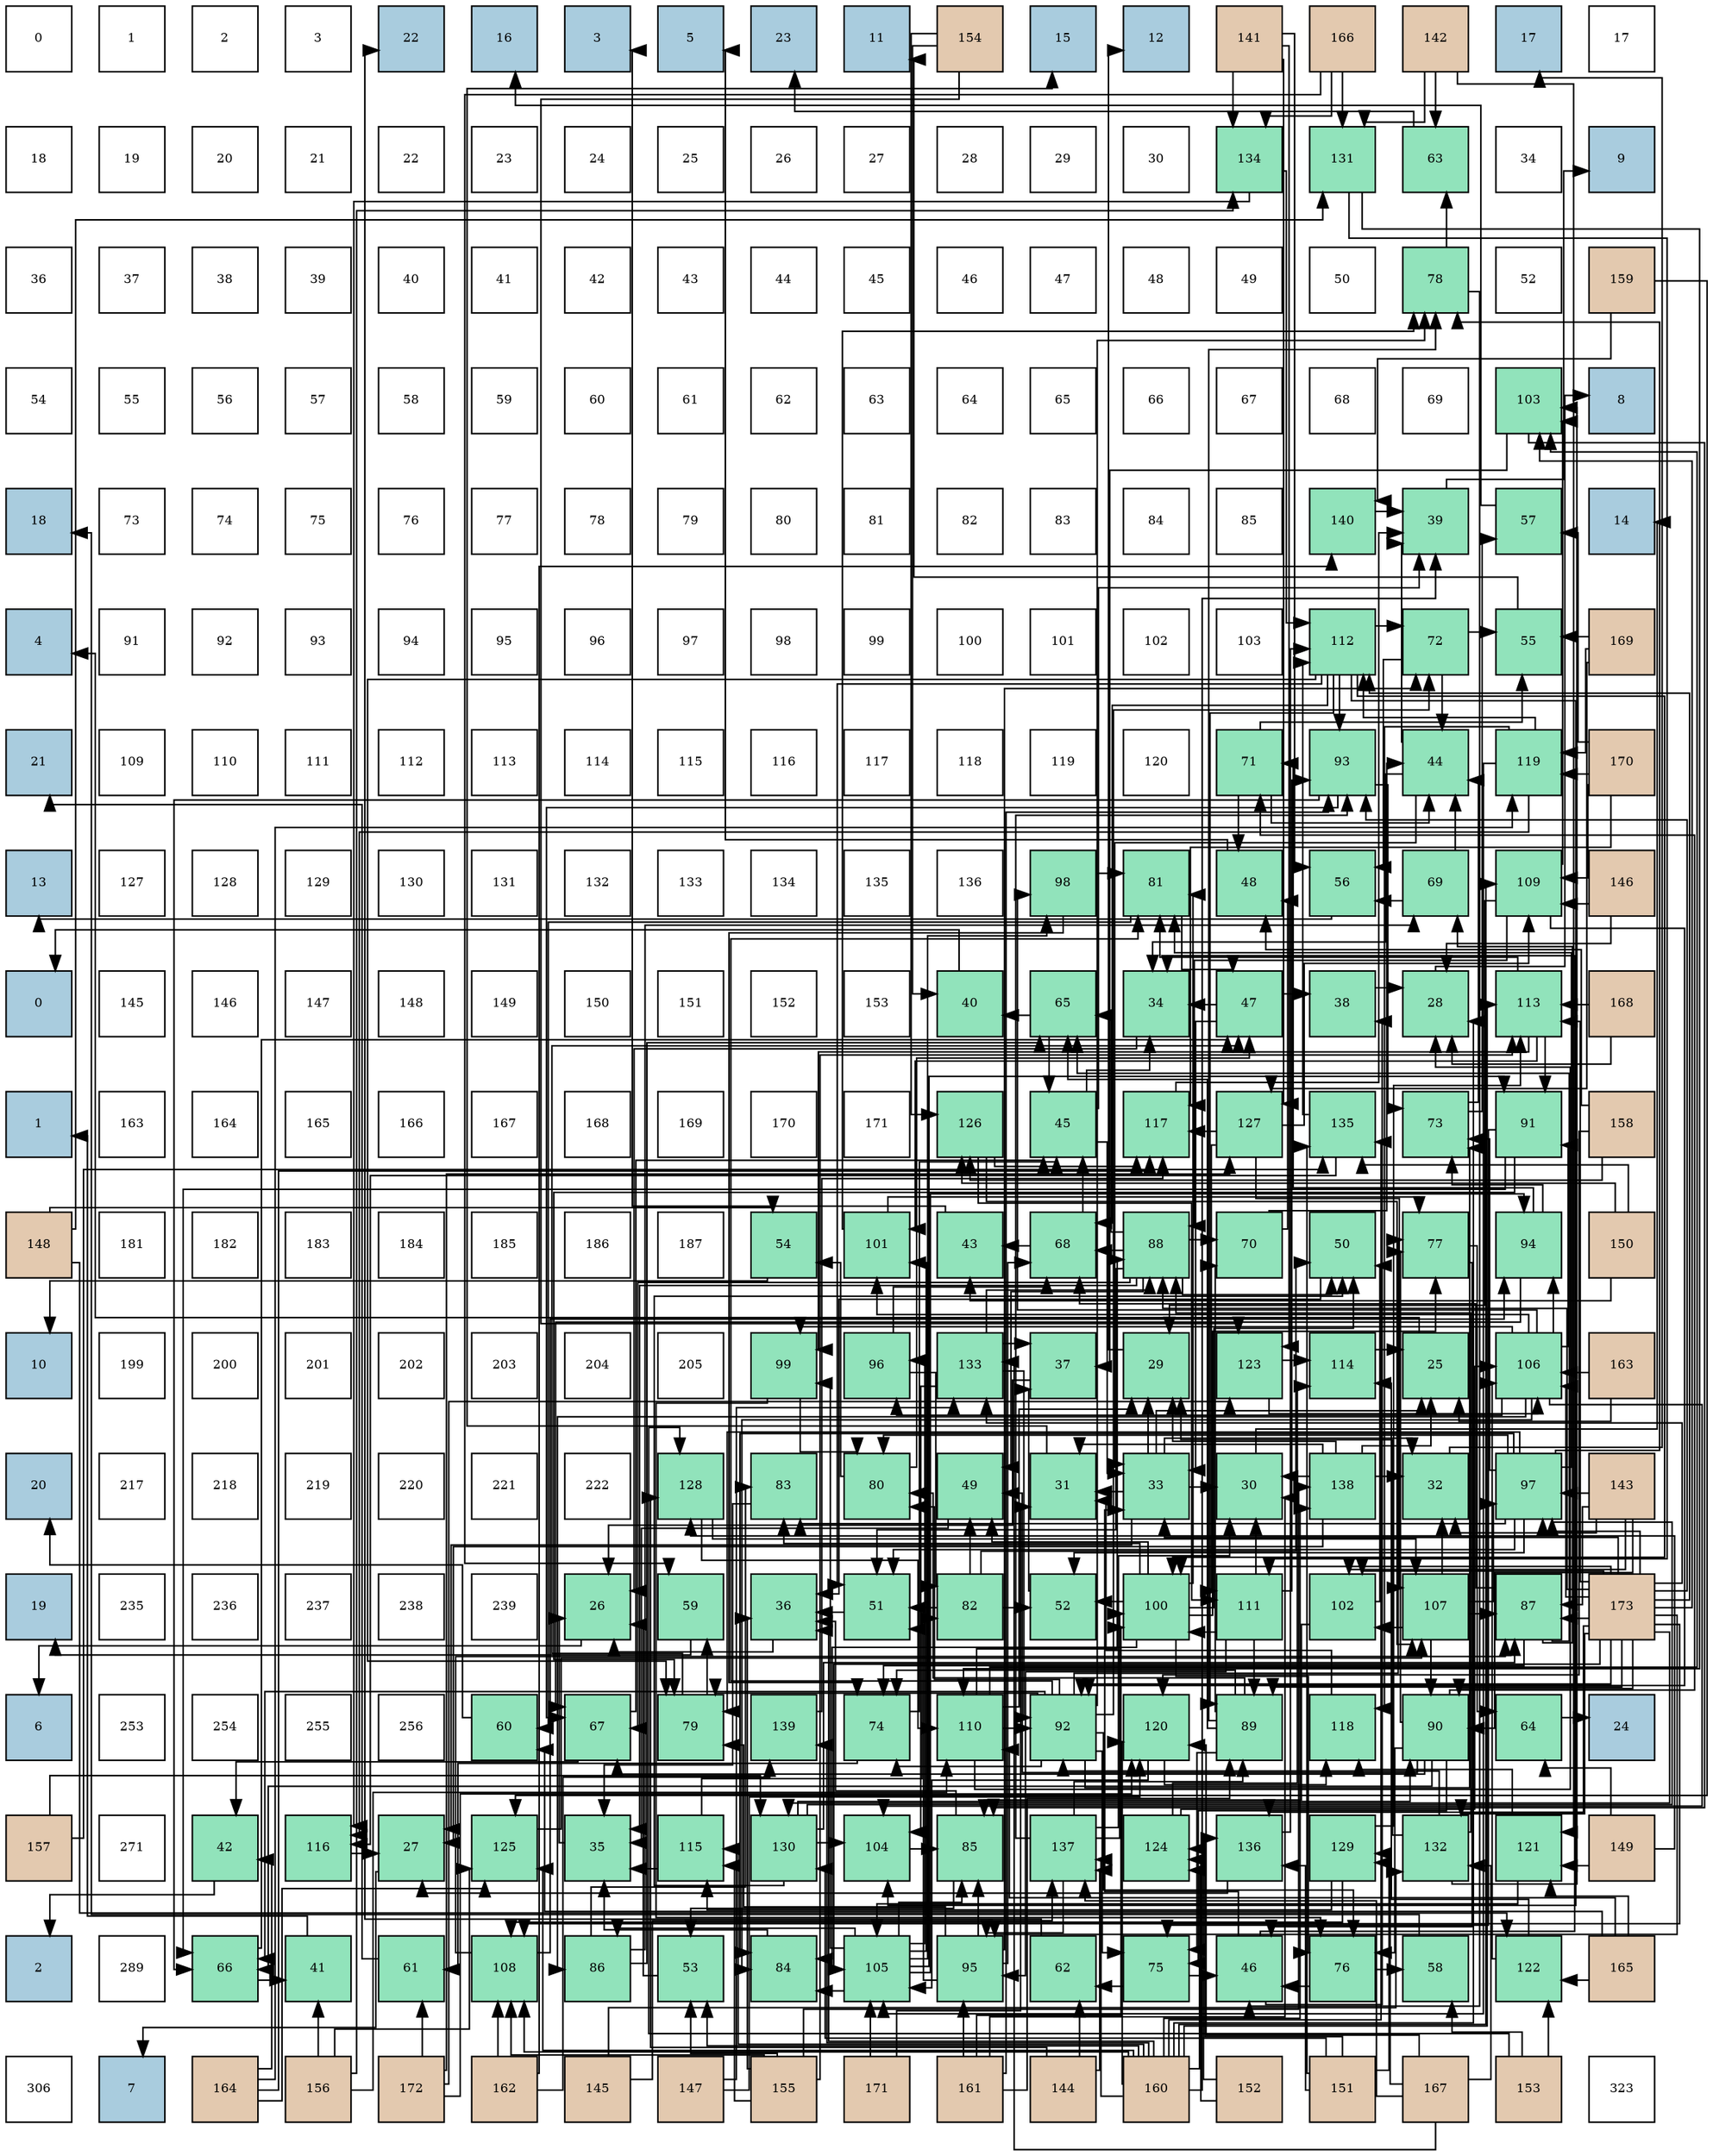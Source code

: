 digraph layout{
 rankdir=TB;
 splines=ortho;
 node [style=filled shape=square fixedsize=true width=0.6];
0[label="0", fontsize=8, fillcolor="#ffffff"];
1[label="1", fontsize=8, fillcolor="#ffffff"];
2[label="2", fontsize=8, fillcolor="#ffffff"];
3[label="3", fontsize=8, fillcolor="#ffffff"];
4[label="22", fontsize=8, fillcolor="#a9ccde"];
5[label="16", fontsize=8, fillcolor="#a9ccde"];
6[label="3", fontsize=8, fillcolor="#a9ccde"];
7[label="5", fontsize=8, fillcolor="#a9ccde"];
8[label="23", fontsize=8, fillcolor="#a9ccde"];
9[label="11", fontsize=8, fillcolor="#a9ccde"];
10[label="154", fontsize=8, fillcolor="#e3c9af"];
11[label="15", fontsize=8, fillcolor="#a9ccde"];
12[label="12", fontsize=8, fillcolor="#a9ccde"];
13[label="141", fontsize=8, fillcolor="#e3c9af"];
14[label="166", fontsize=8, fillcolor="#e3c9af"];
15[label="142", fontsize=8, fillcolor="#e3c9af"];
16[label="17", fontsize=8, fillcolor="#a9ccde"];
17[label="17", fontsize=8, fillcolor="#ffffff"];
18[label="18", fontsize=8, fillcolor="#ffffff"];
19[label="19", fontsize=8, fillcolor="#ffffff"];
20[label="20", fontsize=8, fillcolor="#ffffff"];
21[label="21", fontsize=8, fillcolor="#ffffff"];
22[label="22", fontsize=8, fillcolor="#ffffff"];
23[label="23", fontsize=8, fillcolor="#ffffff"];
24[label="24", fontsize=8, fillcolor="#ffffff"];
25[label="25", fontsize=8, fillcolor="#ffffff"];
26[label="26", fontsize=8, fillcolor="#ffffff"];
27[label="27", fontsize=8, fillcolor="#ffffff"];
28[label="28", fontsize=8, fillcolor="#ffffff"];
29[label="29", fontsize=8, fillcolor="#ffffff"];
30[label="30", fontsize=8, fillcolor="#ffffff"];
31[label="134", fontsize=8, fillcolor="#91e3bb"];
32[label="131", fontsize=8, fillcolor="#91e3bb"];
33[label="63", fontsize=8, fillcolor="#91e3bb"];
34[label="34", fontsize=8, fillcolor="#ffffff"];
35[label="9", fontsize=8, fillcolor="#a9ccde"];
36[label="36", fontsize=8, fillcolor="#ffffff"];
37[label="37", fontsize=8, fillcolor="#ffffff"];
38[label="38", fontsize=8, fillcolor="#ffffff"];
39[label="39", fontsize=8, fillcolor="#ffffff"];
40[label="40", fontsize=8, fillcolor="#ffffff"];
41[label="41", fontsize=8, fillcolor="#ffffff"];
42[label="42", fontsize=8, fillcolor="#ffffff"];
43[label="43", fontsize=8, fillcolor="#ffffff"];
44[label="44", fontsize=8, fillcolor="#ffffff"];
45[label="45", fontsize=8, fillcolor="#ffffff"];
46[label="46", fontsize=8, fillcolor="#ffffff"];
47[label="47", fontsize=8, fillcolor="#ffffff"];
48[label="48", fontsize=8, fillcolor="#ffffff"];
49[label="49", fontsize=8, fillcolor="#ffffff"];
50[label="50", fontsize=8, fillcolor="#ffffff"];
51[label="78", fontsize=8, fillcolor="#91e3bb"];
52[label="52", fontsize=8, fillcolor="#ffffff"];
53[label="159", fontsize=8, fillcolor="#e3c9af"];
54[label="54", fontsize=8, fillcolor="#ffffff"];
55[label="55", fontsize=8, fillcolor="#ffffff"];
56[label="56", fontsize=8, fillcolor="#ffffff"];
57[label="57", fontsize=8, fillcolor="#ffffff"];
58[label="58", fontsize=8, fillcolor="#ffffff"];
59[label="59", fontsize=8, fillcolor="#ffffff"];
60[label="60", fontsize=8, fillcolor="#ffffff"];
61[label="61", fontsize=8, fillcolor="#ffffff"];
62[label="62", fontsize=8, fillcolor="#ffffff"];
63[label="63", fontsize=8, fillcolor="#ffffff"];
64[label="64", fontsize=8, fillcolor="#ffffff"];
65[label="65", fontsize=8, fillcolor="#ffffff"];
66[label="66", fontsize=8, fillcolor="#ffffff"];
67[label="67", fontsize=8, fillcolor="#ffffff"];
68[label="68", fontsize=8, fillcolor="#ffffff"];
69[label="69", fontsize=8, fillcolor="#ffffff"];
70[label="103", fontsize=8, fillcolor="#91e3bb"];
71[label="8", fontsize=8, fillcolor="#a9ccde"];
72[label="18", fontsize=8, fillcolor="#a9ccde"];
73[label="73", fontsize=8, fillcolor="#ffffff"];
74[label="74", fontsize=8, fillcolor="#ffffff"];
75[label="75", fontsize=8, fillcolor="#ffffff"];
76[label="76", fontsize=8, fillcolor="#ffffff"];
77[label="77", fontsize=8, fillcolor="#ffffff"];
78[label="78", fontsize=8, fillcolor="#ffffff"];
79[label="79", fontsize=8, fillcolor="#ffffff"];
80[label="80", fontsize=8, fillcolor="#ffffff"];
81[label="81", fontsize=8, fillcolor="#ffffff"];
82[label="82", fontsize=8, fillcolor="#ffffff"];
83[label="83", fontsize=8, fillcolor="#ffffff"];
84[label="84", fontsize=8, fillcolor="#ffffff"];
85[label="85", fontsize=8, fillcolor="#ffffff"];
86[label="140", fontsize=8, fillcolor="#91e3bb"];
87[label="39", fontsize=8, fillcolor="#91e3bb"];
88[label="57", fontsize=8, fillcolor="#91e3bb"];
89[label="14", fontsize=8, fillcolor="#a9ccde"];
90[label="4", fontsize=8, fillcolor="#a9ccde"];
91[label="91", fontsize=8, fillcolor="#ffffff"];
92[label="92", fontsize=8, fillcolor="#ffffff"];
93[label="93", fontsize=8, fillcolor="#ffffff"];
94[label="94", fontsize=8, fillcolor="#ffffff"];
95[label="95", fontsize=8, fillcolor="#ffffff"];
96[label="96", fontsize=8, fillcolor="#ffffff"];
97[label="97", fontsize=8, fillcolor="#ffffff"];
98[label="98", fontsize=8, fillcolor="#ffffff"];
99[label="99", fontsize=8, fillcolor="#ffffff"];
100[label="100", fontsize=8, fillcolor="#ffffff"];
101[label="101", fontsize=8, fillcolor="#ffffff"];
102[label="102", fontsize=8, fillcolor="#ffffff"];
103[label="103", fontsize=8, fillcolor="#ffffff"];
104[label="112", fontsize=8, fillcolor="#91e3bb"];
105[label="72", fontsize=8, fillcolor="#91e3bb"];
106[label="55", fontsize=8, fillcolor="#91e3bb"];
107[label="169", fontsize=8, fillcolor="#e3c9af"];
108[label="21", fontsize=8, fillcolor="#a9ccde"];
109[label="109", fontsize=8, fillcolor="#ffffff"];
110[label="110", fontsize=8, fillcolor="#ffffff"];
111[label="111", fontsize=8, fillcolor="#ffffff"];
112[label="112", fontsize=8, fillcolor="#ffffff"];
113[label="113", fontsize=8, fillcolor="#ffffff"];
114[label="114", fontsize=8, fillcolor="#ffffff"];
115[label="115", fontsize=8, fillcolor="#ffffff"];
116[label="116", fontsize=8, fillcolor="#ffffff"];
117[label="117", fontsize=8, fillcolor="#ffffff"];
118[label="118", fontsize=8, fillcolor="#ffffff"];
119[label="119", fontsize=8, fillcolor="#ffffff"];
120[label="120", fontsize=8, fillcolor="#ffffff"];
121[label="71", fontsize=8, fillcolor="#91e3bb"];
122[label="93", fontsize=8, fillcolor="#91e3bb"];
123[label="44", fontsize=8, fillcolor="#91e3bb"];
124[label="119", fontsize=8, fillcolor="#91e3bb"];
125[label="170", fontsize=8, fillcolor="#e3c9af"];
126[label="13", fontsize=8, fillcolor="#a9ccde"];
127[label="127", fontsize=8, fillcolor="#ffffff"];
128[label="128", fontsize=8, fillcolor="#ffffff"];
129[label="129", fontsize=8, fillcolor="#ffffff"];
130[label="130", fontsize=8, fillcolor="#ffffff"];
131[label="131", fontsize=8, fillcolor="#ffffff"];
132[label="132", fontsize=8, fillcolor="#ffffff"];
133[label="133", fontsize=8, fillcolor="#ffffff"];
134[label="134", fontsize=8, fillcolor="#ffffff"];
135[label="135", fontsize=8, fillcolor="#ffffff"];
136[label="136", fontsize=8, fillcolor="#ffffff"];
137[label="98", fontsize=8, fillcolor="#91e3bb"];
138[label="81", fontsize=8, fillcolor="#91e3bb"];
139[label="48", fontsize=8, fillcolor="#91e3bb"];
140[label="56", fontsize=8, fillcolor="#91e3bb"];
141[label="69", fontsize=8, fillcolor="#91e3bb"];
142[label="109", fontsize=8, fillcolor="#91e3bb"];
143[label="146", fontsize=8, fillcolor="#e3c9af"];
144[label="0", fontsize=8, fillcolor="#a9ccde"];
145[label="145", fontsize=8, fillcolor="#ffffff"];
146[label="146", fontsize=8, fillcolor="#ffffff"];
147[label="147", fontsize=8, fillcolor="#ffffff"];
148[label="148", fontsize=8, fillcolor="#ffffff"];
149[label="149", fontsize=8, fillcolor="#ffffff"];
150[label="150", fontsize=8, fillcolor="#ffffff"];
151[label="151", fontsize=8, fillcolor="#ffffff"];
152[label="152", fontsize=8, fillcolor="#ffffff"];
153[label="153", fontsize=8, fillcolor="#ffffff"];
154[label="40", fontsize=8, fillcolor="#91e3bb"];
155[label="65", fontsize=8, fillcolor="#91e3bb"];
156[label="34", fontsize=8, fillcolor="#91e3bb"];
157[label="47", fontsize=8, fillcolor="#91e3bb"];
158[label="38", fontsize=8, fillcolor="#91e3bb"];
159[label="28", fontsize=8, fillcolor="#91e3bb"];
160[label="113", fontsize=8, fillcolor="#91e3bb"];
161[label="168", fontsize=8, fillcolor="#e3c9af"];
162[label="1", fontsize=8, fillcolor="#a9ccde"];
163[label="163", fontsize=8, fillcolor="#ffffff"];
164[label="164", fontsize=8, fillcolor="#ffffff"];
165[label="165", fontsize=8, fillcolor="#ffffff"];
166[label="166", fontsize=8, fillcolor="#ffffff"];
167[label="167", fontsize=8, fillcolor="#ffffff"];
168[label="168", fontsize=8, fillcolor="#ffffff"];
169[label="169", fontsize=8, fillcolor="#ffffff"];
170[label="170", fontsize=8, fillcolor="#ffffff"];
171[label="171", fontsize=8, fillcolor="#ffffff"];
172[label="126", fontsize=8, fillcolor="#91e3bb"];
173[label="45", fontsize=8, fillcolor="#91e3bb"];
174[label="117", fontsize=8, fillcolor="#91e3bb"];
175[label="127", fontsize=8, fillcolor="#91e3bb"];
176[label="135", fontsize=8, fillcolor="#91e3bb"];
177[label="73", fontsize=8, fillcolor="#91e3bb"];
178[label="91", fontsize=8, fillcolor="#91e3bb"];
179[label="158", fontsize=8, fillcolor="#e3c9af"];
180[label="148", fontsize=8, fillcolor="#e3c9af"];
181[label="181", fontsize=8, fillcolor="#ffffff"];
182[label="182", fontsize=8, fillcolor="#ffffff"];
183[label="183", fontsize=8, fillcolor="#ffffff"];
184[label="184", fontsize=8, fillcolor="#ffffff"];
185[label="185", fontsize=8, fillcolor="#ffffff"];
186[label="186", fontsize=8, fillcolor="#ffffff"];
187[label="187", fontsize=8, fillcolor="#ffffff"];
188[label="54", fontsize=8, fillcolor="#91e3bb"];
189[label="101", fontsize=8, fillcolor="#91e3bb"];
190[label="43", fontsize=8, fillcolor="#91e3bb"];
191[label="68", fontsize=8, fillcolor="#91e3bb"];
192[label="88", fontsize=8, fillcolor="#91e3bb"];
193[label="70", fontsize=8, fillcolor="#91e3bb"];
194[label="50", fontsize=8, fillcolor="#91e3bb"];
195[label="77", fontsize=8, fillcolor="#91e3bb"];
196[label="94", fontsize=8, fillcolor="#91e3bb"];
197[label="150", fontsize=8, fillcolor="#e3c9af"];
198[label="10", fontsize=8, fillcolor="#a9ccde"];
199[label="199", fontsize=8, fillcolor="#ffffff"];
200[label="200", fontsize=8, fillcolor="#ffffff"];
201[label="201", fontsize=8, fillcolor="#ffffff"];
202[label="202", fontsize=8, fillcolor="#ffffff"];
203[label="203", fontsize=8, fillcolor="#ffffff"];
204[label="204", fontsize=8, fillcolor="#ffffff"];
205[label="205", fontsize=8, fillcolor="#ffffff"];
206[label="99", fontsize=8, fillcolor="#91e3bb"];
207[label="96", fontsize=8, fillcolor="#91e3bb"];
208[label="133", fontsize=8, fillcolor="#91e3bb"];
209[label="37", fontsize=8, fillcolor="#91e3bb"];
210[label="29", fontsize=8, fillcolor="#91e3bb"];
211[label="123", fontsize=8, fillcolor="#91e3bb"];
212[label="114", fontsize=8, fillcolor="#91e3bb"];
213[label="25", fontsize=8, fillcolor="#91e3bb"];
214[label="106", fontsize=8, fillcolor="#91e3bb"];
215[label="163", fontsize=8, fillcolor="#e3c9af"];
216[label="20", fontsize=8, fillcolor="#a9ccde"];
217[label="217", fontsize=8, fillcolor="#ffffff"];
218[label="218", fontsize=8, fillcolor="#ffffff"];
219[label="219", fontsize=8, fillcolor="#ffffff"];
220[label="220", fontsize=8, fillcolor="#ffffff"];
221[label="221", fontsize=8, fillcolor="#ffffff"];
222[label="222", fontsize=8, fillcolor="#ffffff"];
223[label="128", fontsize=8, fillcolor="#91e3bb"];
224[label="83", fontsize=8, fillcolor="#91e3bb"];
225[label="80", fontsize=8, fillcolor="#91e3bb"];
226[label="49", fontsize=8, fillcolor="#91e3bb"];
227[label="31", fontsize=8, fillcolor="#91e3bb"];
228[label="33", fontsize=8, fillcolor="#91e3bb"];
229[label="30", fontsize=8, fillcolor="#91e3bb"];
230[label="138", fontsize=8, fillcolor="#91e3bb"];
231[label="32", fontsize=8, fillcolor="#91e3bb"];
232[label="97", fontsize=8, fillcolor="#91e3bb"];
233[label="143", fontsize=8, fillcolor="#e3c9af"];
234[label="19", fontsize=8, fillcolor="#a9ccde"];
235[label="235", fontsize=8, fillcolor="#ffffff"];
236[label="236", fontsize=8, fillcolor="#ffffff"];
237[label="237", fontsize=8, fillcolor="#ffffff"];
238[label="238", fontsize=8, fillcolor="#ffffff"];
239[label="239", fontsize=8, fillcolor="#ffffff"];
240[label="26", fontsize=8, fillcolor="#91e3bb"];
241[label="59", fontsize=8, fillcolor="#91e3bb"];
242[label="36", fontsize=8, fillcolor="#91e3bb"];
243[label="51", fontsize=8, fillcolor="#91e3bb"];
244[label="82", fontsize=8, fillcolor="#91e3bb"];
245[label="52", fontsize=8, fillcolor="#91e3bb"];
246[label="100", fontsize=8, fillcolor="#91e3bb"];
247[label="111", fontsize=8, fillcolor="#91e3bb"];
248[label="102", fontsize=8, fillcolor="#91e3bb"];
249[label="107", fontsize=8, fillcolor="#91e3bb"];
250[label="87", fontsize=8, fillcolor="#91e3bb"];
251[label="173", fontsize=8, fillcolor="#e3c9af"];
252[label="6", fontsize=8, fillcolor="#a9ccde"];
253[label="253", fontsize=8, fillcolor="#ffffff"];
254[label="254", fontsize=8, fillcolor="#ffffff"];
255[label="255", fontsize=8, fillcolor="#ffffff"];
256[label="256", fontsize=8, fillcolor="#ffffff"];
257[label="60", fontsize=8, fillcolor="#91e3bb"];
258[label="67", fontsize=8, fillcolor="#91e3bb"];
259[label="79", fontsize=8, fillcolor="#91e3bb"];
260[label="139", fontsize=8, fillcolor="#91e3bb"];
261[label="74", fontsize=8, fillcolor="#91e3bb"];
262[label="110", fontsize=8, fillcolor="#91e3bb"];
263[label="92", fontsize=8, fillcolor="#91e3bb"];
264[label="120", fontsize=8, fillcolor="#91e3bb"];
265[label="89", fontsize=8, fillcolor="#91e3bb"];
266[label="118", fontsize=8, fillcolor="#91e3bb"];
267[label="90", fontsize=8, fillcolor="#91e3bb"];
268[label="64", fontsize=8, fillcolor="#91e3bb"];
269[label="24", fontsize=8, fillcolor="#a9ccde"];
270[label="157", fontsize=8, fillcolor="#e3c9af"];
271[label="271", fontsize=8, fillcolor="#ffffff"];
272[label="42", fontsize=8, fillcolor="#91e3bb"];
273[label="116", fontsize=8, fillcolor="#91e3bb"];
274[label="27", fontsize=8, fillcolor="#91e3bb"];
275[label="125", fontsize=8, fillcolor="#91e3bb"];
276[label="35", fontsize=8, fillcolor="#91e3bb"];
277[label="115", fontsize=8, fillcolor="#91e3bb"];
278[label="130", fontsize=8, fillcolor="#91e3bb"];
279[label="104", fontsize=8, fillcolor="#91e3bb"];
280[label="85", fontsize=8, fillcolor="#91e3bb"];
281[label="137", fontsize=8, fillcolor="#91e3bb"];
282[label="124", fontsize=8, fillcolor="#91e3bb"];
283[label="136", fontsize=8, fillcolor="#91e3bb"];
284[label="129", fontsize=8, fillcolor="#91e3bb"];
285[label="132", fontsize=8, fillcolor="#91e3bb"];
286[label="121", fontsize=8, fillcolor="#91e3bb"];
287[label="149", fontsize=8, fillcolor="#e3c9af"];
288[label="2", fontsize=8, fillcolor="#a9ccde"];
289[label="289", fontsize=8, fillcolor="#ffffff"];
290[label="66", fontsize=8, fillcolor="#91e3bb"];
291[label="41", fontsize=8, fillcolor="#91e3bb"];
292[label="61", fontsize=8, fillcolor="#91e3bb"];
293[label="108", fontsize=8, fillcolor="#91e3bb"];
294[label="86", fontsize=8, fillcolor="#91e3bb"];
295[label="53", fontsize=8, fillcolor="#91e3bb"];
296[label="84", fontsize=8, fillcolor="#91e3bb"];
297[label="105", fontsize=8, fillcolor="#91e3bb"];
298[label="95", fontsize=8, fillcolor="#91e3bb"];
299[label="62", fontsize=8, fillcolor="#91e3bb"];
300[label="75", fontsize=8, fillcolor="#91e3bb"];
301[label="46", fontsize=8, fillcolor="#91e3bb"];
302[label="76", fontsize=8, fillcolor="#91e3bb"];
303[label="58", fontsize=8, fillcolor="#91e3bb"];
304[label="122", fontsize=8, fillcolor="#91e3bb"];
305[label="165", fontsize=8, fillcolor="#e3c9af"];
306[label="306", fontsize=8, fillcolor="#ffffff"];
307[label="7", fontsize=8, fillcolor="#a9ccde"];
308[label="164", fontsize=8, fillcolor="#e3c9af"];
309[label="156", fontsize=8, fillcolor="#e3c9af"];
310[label="172", fontsize=8, fillcolor="#e3c9af"];
311[label="162", fontsize=8, fillcolor="#e3c9af"];
312[label="145", fontsize=8, fillcolor="#e3c9af"];
313[label="147", fontsize=8, fillcolor="#e3c9af"];
314[label="155", fontsize=8, fillcolor="#e3c9af"];
315[label="171", fontsize=8, fillcolor="#e3c9af"];
316[label="161", fontsize=8, fillcolor="#e3c9af"];
317[label="144", fontsize=8, fillcolor="#e3c9af"];
318[label="160", fontsize=8, fillcolor="#e3c9af"];
319[label="152", fontsize=8, fillcolor="#e3c9af"];
320[label="151", fontsize=8, fillcolor="#e3c9af"];
321[label="167", fontsize=8, fillcolor="#e3c9af"];
322[label="153", fontsize=8, fillcolor="#e3c9af"];
323[label="323", fontsize=8, fillcolor="#ffffff"];
edge [constraint=false, style=vis];213 -> 90;
240 -> 252;
274 -> 307;
159 -> 71;
210 -> 12;
229 -> 89;
227 -> 11;
231 -> 16;
228 -> 213;
228 -> 274;
228 -> 210;
228 -> 229;
228 -> 227;
228 -> 231;
156 -> 240;
276 -> 240;
242 -> 240;
209 -> 240;
158 -> 159;
87 -> 35;
154 -> 144;
291 -> 162;
272 -> 288;
190 -> 6;
123 -> 228;
123 -> 156;
123 -> 87;
173 -> 228;
173 -> 156;
173 -> 87;
301 -> 228;
301 -> 156;
301 -> 158;
157 -> 228;
157 -> 156;
157 -> 158;
139 -> 7;
226 -> 276;
194 -> 242;
243 -> 242;
245 -> 209;
295 -> 240;
188 -> 198;
106 -> 9;
140 -> 126;
88 -> 5;
303 -> 72;
241 -> 234;
257 -> 216;
292 -> 108;
299 -> 4;
33 -> 8;
268 -> 269;
155 -> 154;
155 -> 173;
290 -> 291;
290 -> 157;
258 -> 272;
258 -> 173;
191 -> 190;
191 -> 173;
141 -> 123;
141 -> 140;
193 -> 123;
193 -> 139;
121 -> 123;
121 -> 139;
121 -> 106;
105 -> 123;
105 -> 106;
105 -> 140;
177 -> 123;
177 -> 88;
261 -> 173;
261 -> 292;
300 -> 301;
300 -> 299;
302 -> 301;
302 -> 303;
195 -> 301;
195 -> 268;
51 -> 301;
51 -> 33;
259 -> 157;
259 -> 241;
225 -> 157;
225 -> 188;
138 -> 157;
138 -> 257;
244 -> 226;
244 -> 194;
244 -> 243;
244 -> 245;
224 -> 276;
296 -> 276;
280 -> 242;
280 -> 295;
294 -> 155;
294 -> 141;
294 -> 224;
250 -> 155;
250 -> 191;
250 -> 141;
250 -> 261;
192 -> 276;
192 -> 226;
192 -> 194;
192 -> 243;
192 -> 155;
192 -> 258;
192 -> 191;
192 -> 193;
265 -> 155;
265 -> 193;
265 -> 261;
265 -> 300;
265 -> 51;
265 -> 225;
267 -> 226;
267 -> 290;
267 -> 258;
267 -> 121;
267 -> 300;
267 -> 302;
267 -> 195;
178 -> 290;
178 -> 300;
178 -> 259;
263 -> 290;
263 -> 105;
263 -> 177;
263 -> 261;
263 -> 300;
263 -> 302;
263 -> 195;
263 -> 51;
263 -> 259;
263 -> 225;
263 -> 138;
122 -> 290;
122 -> 258;
122 -> 177;
196 -> 258;
196 -> 121;
196 -> 177;
298 -> 243;
298 -> 191;
298 -> 105;
298 -> 259;
298 -> 280;
207 -> 191;
207 -> 244;
232 -> 243;
232 -> 245;
232 -> 177;
232 -> 51;
232 -> 259;
232 -> 225;
232 -> 138;
232 -> 224;
232 -> 296;
137 -> 261;
137 -> 138;
206 -> 302;
206 -> 225;
246 -> 226;
246 -> 194;
246 -> 245;
246 -> 302;
246 -> 195;
246 -> 138;
246 -> 224;
246 -> 296;
189 -> 195;
189 -> 51;
248 -> 194;
248 -> 280;
70 -> 209;
70 -> 280;
279 -> 280;
297 -> 296;
297 -> 280;
297 -> 294;
297 -> 178;
297 -> 196;
297 -> 207;
297 -> 137;
297 -> 206;
297 -> 189;
214 -> 296;
214 -> 294;
214 -> 178;
214 -> 196;
214 -> 207;
214 -> 137;
214 -> 206;
214 -> 189;
214 -> 279;
249 -> 231;
249 -> 250;
249 -> 267;
249 -> 232;
249 -> 248;
293 -> 250;
293 -> 196;
142 -> 210;
142 -> 192;
142 -> 263;
142 -> 70;
262 -> 159;
262 -> 210;
262 -> 192;
262 -> 263;
262 -> 70;
247 -> 229;
247 -> 265;
247 -> 122;
247 -> 298;
247 -> 246;
104 -> 243;
104 -> 191;
104 -> 105;
104 -> 259;
104 -> 265;
104 -> 122;
104 -> 246;
104 -> 279;
160 -> 138;
160 -> 178;
160 -> 206;
160 -> 189;
212 -> 213;
277 -> 276;
277 -> 244;
273 -> 274;
174 -> 87;
266 -> 227;
124 -> 297;
124 -> 104;
124 -> 273;
124 -> 266;
264 -> 297;
264 -> 266;
286 -> 297;
286 -> 266;
304 -> 214;
304 -> 212;
211 -> 214;
211 -> 212;
282 -> 214;
282 -> 212;
275 -> 249;
172 -> 249;
172 -> 247;
172 -> 174;
175 -> 249;
175 -> 142;
175 -> 247;
175 -> 174;
223 -> 249;
223 -> 262;
284 -> 293;
284 -> 160;
284 -> 277;
278 -> 194;
278 -> 250;
278 -> 267;
278 -> 232;
278 -> 279;
32 -> 262;
32 -> 247;
285 -> 210;
285 -> 192;
285 -> 263;
285 -> 70;
208 -> 209;
208 -> 192;
208 -> 263;
208 -> 279;
31 -> 104;
31 -> 273;
176 -> 104;
176 -> 273;
283 -> 274;
283 -> 104;
281 -> 229;
281 -> 265;
281 -> 122;
281 -> 298;
281 -> 246;
230 -> 213;
230 -> 274;
230 -> 210;
230 -> 229;
230 -> 227;
230 -> 231;
260 -> 174;
86 -> 87;
13 -> 140;
13 -> 211;
13 -> 175;
13 -> 31;
15 -> 33;
15 -> 286;
15 -> 32;
233 -> 231;
233 -> 250;
233 -> 267;
233 -> 232;
233 -> 248;
317 -> 299;
317 -> 223;
317 -> 281;
312 -> 285;
312 -> 281;
143 -> 159;
143 -> 142;
313 -> 264;
313 -> 208;
180 -> 188;
180 -> 304;
180 -> 32;
287 -> 268;
287 -> 286;
287 -> 223;
197 -> 190;
197 -> 172;
197 -> 176;
320 -> 282;
320 -> 284;
320 -> 278;
320 -> 176;
320 -> 283;
319 -> 282;
319 -> 283;
322 -> 303;
322 -> 304;
322 -> 223;
10 -> 154;
10 -> 211;
10 -> 172;
314 -> 242;
314 -> 295;
314 -> 293;
314 -> 160;
314 -> 277;
314 -> 230;
309 -> 291;
309 -> 262;
309 -> 275;
309 -> 31;
270 -> 278;
270 -> 176;
179 -> 139;
179 -> 264;
179 -> 172;
53 -> 275;
53 -> 86;
318 -> 159;
318 -> 242;
318 -> 87;
318 -> 295;
318 -> 293;
318 -> 142;
318 -> 160;
318 -> 277;
318 -> 264;
318 -> 282;
318 -> 275;
318 -> 176;
318 -> 281;
318 -> 230;
318 -> 260;
316 -> 229;
316 -> 265;
316 -> 122;
316 -> 298;
316 -> 246;
311 -> 293;
311 -> 260;
311 -> 86;
215 -> 213;
215 -> 214;
308 -> 272;
308 -> 174;
308 -> 124;
308 -> 275;
305 -> 257;
305 -> 262;
305 -> 286;
305 -> 304;
14 -> 241;
14 -> 32;
14 -> 31;
321 -> 264;
321 -> 284;
321 -> 285;
321 -> 208;
321 -> 281;
161 -> 159;
161 -> 160;
107 -> 106;
107 -> 124;
107 -> 175;
125 -> 88;
125 -> 142;
125 -> 174;
125 -> 124;
315 -> 227;
315 -> 297;
310 -> 292;
310 -> 264;
310 -> 211;
310 -> 175;
251 -> 228;
251 -> 250;
251 -> 192;
251 -> 265;
251 -> 267;
251 -> 263;
251 -> 122;
251 -> 298;
251 -> 232;
251 -> 246;
251 -> 248;
251 -> 70;
251 -> 297;
251 -> 214;
251 -> 293;
251 -> 104;
251 -> 160;
251 -> 278;
251 -> 285;
251 -> 208;
251 -> 283;
edge [constraint=true, style=invis];
0 -> 18 -> 36 -> 54 -> 72 -> 90 -> 108 -> 126 -> 144 -> 162 -> 180 -> 198 -> 216 -> 234 -> 252 -> 270 -> 288 -> 306;
1 -> 19 -> 37 -> 55 -> 73 -> 91 -> 109 -> 127 -> 145 -> 163 -> 181 -> 199 -> 217 -> 235 -> 253 -> 271 -> 289 -> 307;
2 -> 20 -> 38 -> 56 -> 74 -> 92 -> 110 -> 128 -> 146 -> 164 -> 182 -> 200 -> 218 -> 236 -> 254 -> 272 -> 290 -> 308;
3 -> 21 -> 39 -> 57 -> 75 -> 93 -> 111 -> 129 -> 147 -> 165 -> 183 -> 201 -> 219 -> 237 -> 255 -> 273 -> 291 -> 309;
4 -> 22 -> 40 -> 58 -> 76 -> 94 -> 112 -> 130 -> 148 -> 166 -> 184 -> 202 -> 220 -> 238 -> 256 -> 274 -> 292 -> 310;
5 -> 23 -> 41 -> 59 -> 77 -> 95 -> 113 -> 131 -> 149 -> 167 -> 185 -> 203 -> 221 -> 239 -> 257 -> 275 -> 293 -> 311;
6 -> 24 -> 42 -> 60 -> 78 -> 96 -> 114 -> 132 -> 150 -> 168 -> 186 -> 204 -> 222 -> 240 -> 258 -> 276 -> 294 -> 312;
7 -> 25 -> 43 -> 61 -> 79 -> 97 -> 115 -> 133 -> 151 -> 169 -> 187 -> 205 -> 223 -> 241 -> 259 -> 277 -> 295 -> 313;
8 -> 26 -> 44 -> 62 -> 80 -> 98 -> 116 -> 134 -> 152 -> 170 -> 188 -> 206 -> 224 -> 242 -> 260 -> 278 -> 296 -> 314;
9 -> 27 -> 45 -> 63 -> 81 -> 99 -> 117 -> 135 -> 153 -> 171 -> 189 -> 207 -> 225 -> 243 -> 261 -> 279 -> 297 -> 315;
10 -> 28 -> 46 -> 64 -> 82 -> 100 -> 118 -> 136 -> 154 -> 172 -> 190 -> 208 -> 226 -> 244 -> 262 -> 280 -> 298 -> 316;
11 -> 29 -> 47 -> 65 -> 83 -> 101 -> 119 -> 137 -> 155 -> 173 -> 191 -> 209 -> 227 -> 245 -> 263 -> 281 -> 299 -> 317;
12 -> 30 -> 48 -> 66 -> 84 -> 102 -> 120 -> 138 -> 156 -> 174 -> 192 -> 210 -> 228 -> 246 -> 264 -> 282 -> 300 -> 318;
13 -> 31 -> 49 -> 67 -> 85 -> 103 -> 121 -> 139 -> 157 -> 175 -> 193 -> 211 -> 229 -> 247 -> 265 -> 283 -> 301 -> 319;
14 -> 32 -> 50 -> 68 -> 86 -> 104 -> 122 -> 140 -> 158 -> 176 -> 194 -> 212 -> 230 -> 248 -> 266 -> 284 -> 302 -> 320;
15 -> 33 -> 51 -> 69 -> 87 -> 105 -> 123 -> 141 -> 159 -> 177 -> 195 -> 213 -> 231 -> 249 -> 267 -> 285 -> 303 -> 321;
16 -> 34 -> 52 -> 70 -> 88 -> 106 -> 124 -> 142 -> 160 -> 178 -> 196 -> 214 -> 232 -> 250 -> 268 -> 286 -> 304 -> 322;
17 -> 35 -> 53 -> 71 -> 89 -> 107 -> 125 -> 143 -> 161 -> 179 -> 197 -> 215 -> 233 -> 251 -> 269 -> 287 -> 305 -> 323;
rank = same {0 -> 1 -> 2 -> 3 -> 4 -> 5 -> 6 -> 7 -> 8 -> 9 -> 10 -> 11 -> 12 -> 13 -> 14 -> 15 -> 16 -> 17};
rank = same {18 -> 19 -> 20 -> 21 -> 22 -> 23 -> 24 -> 25 -> 26 -> 27 -> 28 -> 29 -> 30 -> 31 -> 32 -> 33 -> 34 -> 35};
rank = same {36 -> 37 -> 38 -> 39 -> 40 -> 41 -> 42 -> 43 -> 44 -> 45 -> 46 -> 47 -> 48 -> 49 -> 50 -> 51 -> 52 -> 53};
rank = same {54 -> 55 -> 56 -> 57 -> 58 -> 59 -> 60 -> 61 -> 62 -> 63 -> 64 -> 65 -> 66 -> 67 -> 68 -> 69 -> 70 -> 71};
rank = same {72 -> 73 -> 74 -> 75 -> 76 -> 77 -> 78 -> 79 -> 80 -> 81 -> 82 -> 83 -> 84 -> 85 -> 86 -> 87 -> 88 -> 89};
rank = same {90 -> 91 -> 92 -> 93 -> 94 -> 95 -> 96 -> 97 -> 98 -> 99 -> 100 -> 101 -> 102 -> 103 -> 104 -> 105 -> 106 -> 107};
rank = same {108 -> 109 -> 110 -> 111 -> 112 -> 113 -> 114 -> 115 -> 116 -> 117 -> 118 -> 119 -> 120 -> 121 -> 122 -> 123 -> 124 -> 125};
rank = same {126 -> 127 -> 128 -> 129 -> 130 -> 131 -> 132 -> 133 -> 134 -> 135 -> 136 -> 137 -> 138 -> 139 -> 140 -> 141 -> 142 -> 143};
rank = same {144 -> 145 -> 146 -> 147 -> 148 -> 149 -> 150 -> 151 -> 152 -> 153 -> 154 -> 155 -> 156 -> 157 -> 158 -> 159 -> 160 -> 161};
rank = same {162 -> 163 -> 164 -> 165 -> 166 -> 167 -> 168 -> 169 -> 170 -> 171 -> 172 -> 173 -> 174 -> 175 -> 176 -> 177 -> 178 -> 179};
rank = same {180 -> 181 -> 182 -> 183 -> 184 -> 185 -> 186 -> 187 -> 188 -> 189 -> 190 -> 191 -> 192 -> 193 -> 194 -> 195 -> 196 -> 197};
rank = same {198 -> 199 -> 200 -> 201 -> 202 -> 203 -> 204 -> 205 -> 206 -> 207 -> 208 -> 209 -> 210 -> 211 -> 212 -> 213 -> 214 -> 215};
rank = same {216 -> 217 -> 218 -> 219 -> 220 -> 221 -> 222 -> 223 -> 224 -> 225 -> 226 -> 227 -> 228 -> 229 -> 230 -> 231 -> 232 -> 233};
rank = same {234 -> 235 -> 236 -> 237 -> 238 -> 239 -> 240 -> 241 -> 242 -> 243 -> 244 -> 245 -> 246 -> 247 -> 248 -> 249 -> 250 -> 251};
rank = same {252 -> 253 -> 254 -> 255 -> 256 -> 257 -> 258 -> 259 -> 260 -> 261 -> 262 -> 263 -> 264 -> 265 -> 266 -> 267 -> 268 -> 269};
rank = same {270 -> 271 -> 272 -> 273 -> 274 -> 275 -> 276 -> 277 -> 278 -> 279 -> 280 -> 281 -> 282 -> 283 -> 284 -> 285 -> 286 -> 287};
rank = same {288 -> 289 -> 290 -> 291 -> 292 -> 293 -> 294 -> 295 -> 296 -> 297 -> 298 -> 299 -> 300 -> 301 -> 302 -> 303 -> 304 -> 305};
rank = same {306 -> 307 -> 308 -> 309 -> 310 -> 311 -> 312 -> 313 -> 314 -> 315 -> 316 -> 317 -> 318 -> 319 -> 320 -> 321 -> 322 -> 323};
}